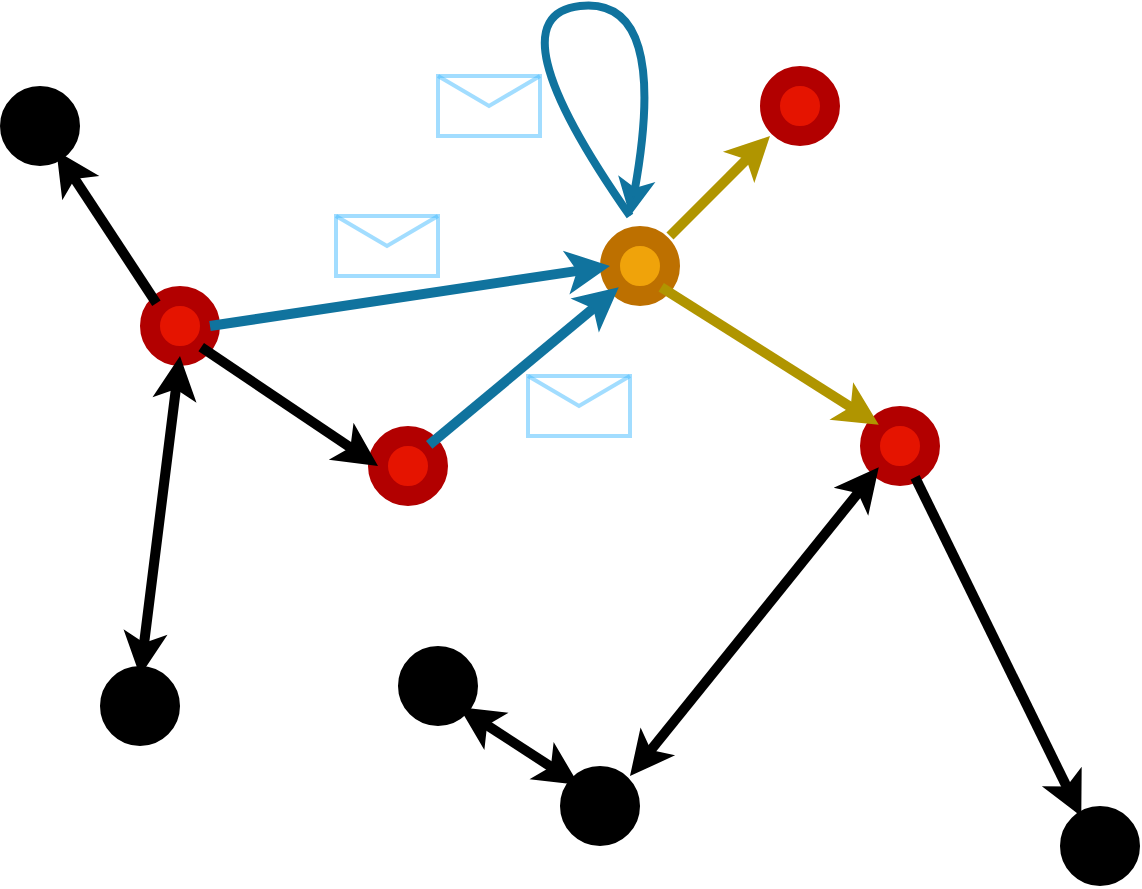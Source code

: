 <mxfile version="20.6.0" type="device"><diagram id="u-oROs69Hczpvy2Qj7X_" name="Page-1"><mxGraphModel dx="1318" dy="696" grid="1" gridSize="10" guides="1" tooltips="1" connect="1" arrows="1" fold="1" page="1" pageScale="1" pageWidth="827" pageHeight="1169" math="0" shadow="0"><root><mxCell id="0"/><mxCell id="1" parent="0"/><mxCell id="4qCV5c_reg5stoiTGV4f-1" value="" style="ellipse;whiteSpace=wrap;html=1;fillColor=#e51400;strokeWidth=10;fontColor=#ffffff;strokeColor=#B20000;" vertex="1" parent="1"><mxGeometry x="270" y="190" width="30" height="30" as="geometry"/></mxCell><mxCell id="4qCV5c_reg5stoiTGV4f-16" value="" style="ellipse;whiteSpace=wrap;html=1;fillColor=#f0a30a;strokeWidth=10;fontColor=#000000;strokeColor=#BD7000;" vertex="1" parent="1"><mxGeometry x="500" y="160" width="30" height="30" as="geometry"/></mxCell><mxCell id="4qCV5c_reg5stoiTGV4f-17" value="" style="ellipse;whiteSpace=wrap;html=1;fillColor=#e51400;strokeWidth=10;fontColor=#ffffff;strokeColor=#B20000;" vertex="1" parent="1"><mxGeometry x="384" y="260" width="30" height="30" as="geometry"/></mxCell><mxCell id="4qCV5c_reg5stoiTGV4f-18" value="" style="ellipse;whiteSpace=wrap;html=1;fillColor=#000000;strokeWidth=10;" vertex="1" parent="1"><mxGeometry x="250" y="380" width="30" height="30" as="geometry"/></mxCell><mxCell id="4qCV5c_reg5stoiTGV4f-19" value="" style="ellipse;whiteSpace=wrap;html=1;fillColor=#e51400;strokeWidth=10;fontColor=#ffffff;strokeColor=#B20000;" vertex="1" parent="1"><mxGeometry x="630" y="250" width="30" height="30" as="geometry"/></mxCell><mxCell id="4qCV5c_reg5stoiTGV4f-20" value="" style="ellipse;whiteSpace=wrap;html=1;fillColor=#000000;strokeWidth=10;" vertex="1" parent="1"><mxGeometry x="730" y="450" width="30" height="30" as="geometry"/></mxCell><mxCell id="4qCV5c_reg5stoiTGV4f-21" value="" style="ellipse;whiteSpace=wrap;html=1;fillColor=#000000;strokeWidth=10;" vertex="1" parent="1"><mxGeometry x="480" y="430" width="30" height="30" as="geometry"/></mxCell><mxCell id="4qCV5c_reg5stoiTGV4f-22" value="" style="ellipse;whiteSpace=wrap;html=1;fillColor=#000000;strokeWidth=10;" vertex="1" parent="1"><mxGeometry x="399" y="370" width="30" height="30" as="geometry"/></mxCell><mxCell id="4qCV5c_reg5stoiTGV4f-27" value="" style="endArrow=classic;html=1;rounded=0;strokeWidth=5;fillColor=#b1ddf0;entryX=0;entryY=1;entryDx=0;entryDy=0;exitX=1;exitY=0;exitDx=0;exitDy=0;strokeColor=#10739e;" edge="1" parent="1" source="4qCV5c_reg5stoiTGV4f-17" target="4qCV5c_reg5stoiTGV4f-16"><mxGeometry width="50" height="50" relative="1" as="geometry"><mxPoint x="420" y="260" as="sourcePoint"/><mxPoint x="460" y="210" as="targetPoint"/></mxGeometry></mxCell><mxCell id="4qCV5c_reg5stoiTGV4f-28" value="" style="endArrow=classic;startArrow=classic;html=1;rounded=0;strokeWidth=5;fillColor=#CCCCCC;exitX=0.5;exitY=0;exitDx=0;exitDy=0;entryX=0.5;entryY=1;entryDx=0;entryDy=0;" edge="1" parent="1" source="4qCV5c_reg5stoiTGV4f-18" target="4qCV5c_reg5stoiTGV4f-1"><mxGeometry width="50" height="50" relative="1" as="geometry"><mxPoint x="230" y="270" as="sourcePoint"/><mxPoint x="280" y="220" as="targetPoint"/></mxGeometry></mxCell><mxCell id="4qCV5c_reg5stoiTGV4f-29" value="" style="endArrow=classic;html=1;rounded=0;strokeWidth=5;fillColor=#b1ddf0;entryX=0;entryY=0.5;entryDx=0;entryDy=0;exitX=1;exitY=0.5;exitDx=0;exitDy=0;strokeColor=#10739e;" edge="1" parent="1" source="4qCV5c_reg5stoiTGV4f-1" target="4qCV5c_reg5stoiTGV4f-16"><mxGeometry width="50" height="50" relative="1" as="geometry"><mxPoint x="300" y="190" as="sourcePoint"/><mxPoint x="350" y="140" as="targetPoint"/></mxGeometry></mxCell><mxCell id="4qCV5c_reg5stoiTGV4f-31" value="" style="endArrow=classic;startArrow=classic;html=1;rounded=0;strokeWidth=5;fillColor=#CCCCCC;exitX=1;exitY=1;exitDx=0;exitDy=0;entryX=0;entryY=0;entryDx=0;entryDy=0;" edge="1" parent="1" source="4qCV5c_reg5stoiTGV4f-22" target="4qCV5c_reg5stoiTGV4f-21"><mxGeometry width="50" height="50" relative="1" as="geometry"><mxPoint x="440" y="460" as="sourcePoint"/><mxPoint x="480" y="445" as="targetPoint"/></mxGeometry></mxCell><mxCell id="4qCV5c_reg5stoiTGV4f-37" value="" style="endArrow=classic;html=1;rounded=0;strokeWidth=5;fillColor=#e3c800;strokeColor=#B09500;" edge="1" parent="1"><mxGeometry width="50" height="50" relative="1" as="geometry"><mxPoint x="530" y="160" as="sourcePoint"/><mxPoint x="580" y="110" as="targetPoint"/></mxGeometry></mxCell><mxCell id="4qCV5c_reg5stoiTGV4f-39" value="" style="endArrow=classic;html=1;rounded=0;strokeWidth=5;fillColor=#e3c800;entryX=0;entryY=0;entryDx=0;entryDy=0;exitX=1;exitY=1;exitDx=0;exitDy=0;strokeColor=#B09500;" edge="1" parent="1" source="4qCV5c_reg5stoiTGV4f-16" target="4qCV5c_reg5stoiTGV4f-19"><mxGeometry width="50" height="50" relative="1" as="geometry"><mxPoint x="540" y="170" as="sourcePoint"/><mxPoint x="590" y="120" as="targetPoint"/></mxGeometry></mxCell><mxCell id="4qCV5c_reg5stoiTGV4f-44" value="" style="endArrow=classic;startArrow=classic;html=1;rounded=0;strokeWidth=5;fillColor=#CCCCCC;entryX=0;entryY=1;entryDx=0;entryDy=0;" edge="1" parent="1" target="4qCV5c_reg5stoiTGV4f-19"><mxGeometry width="50" height="50" relative="1" as="geometry"><mxPoint x="510" y="430" as="sourcePoint"/><mxPoint x="630" y="280" as="targetPoint"/></mxGeometry></mxCell><mxCell id="4qCV5c_reg5stoiTGV4f-45" value="" style="endArrow=classic;html=1;rounded=0;strokeWidth=5;fillColor=#CCCCCC;entryX=0.188;entryY=0.007;entryDx=0;entryDy=0;exitX=0.751;exitY=1.02;exitDx=0;exitDy=0;exitPerimeter=0;entryPerimeter=0;" edge="1" parent="1" source="4qCV5c_reg5stoiTGV4f-19" target="4qCV5c_reg5stoiTGV4f-20"><mxGeometry width="50" height="50" relative="1" as="geometry"><mxPoint x="660" y="330" as="sourcePoint"/><mxPoint x="710" y="230" as="targetPoint"/></mxGeometry></mxCell><mxCell id="4qCV5c_reg5stoiTGV4f-49" value="" style="ellipse;whiteSpace=wrap;html=1;fillColor=#e51400;strokeWidth=10;fontColor=#ffffff;strokeColor=#B20000;" vertex="1" parent="1"><mxGeometry x="580" y="80" width="30" height="30" as="geometry"/></mxCell><mxCell id="4qCV5c_reg5stoiTGV4f-50" value="" style="ellipse;whiteSpace=wrap;html=1;fillColor=#000000;strokeWidth=10;" vertex="1" parent="1"><mxGeometry x="200" y="90" width="30" height="30" as="geometry"/></mxCell><mxCell id="4qCV5c_reg5stoiTGV4f-51" value="" style="endArrow=classic;html=1;rounded=0;strokeWidth=5;fillColor=#CCCCCC;exitX=0.107;exitY=0.119;exitDx=0;exitDy=0;exitPerimeter=0;" edge="1" parent="1" source="4qCV5c_reg5stoiTGV4f-1" target="4qCV5c_reg5stoiTGV4f-50"><mxGeometry width="50" height="50" relative="1" as="geometry"><mxPoint x="270" y="190" as="sourcePoint"/><mxPoint x="320" y="140" as="targetPoint"/></mxGeometry></mxCell><mxCell id="4qCV5c_reg5stoiTGV4f-52" value="" style="endArrow=classic;html=1;rounded=0;strokeWidth=5;fillColor=#CCCCCC;entryX=0;entryY=0.5;entryDx=0;entryDy=0;exitX=1;exitY=1;exitDx=0;exitDy=0;" edge="1" parent="1" source="4qCV5c_reg5stoiTGV4f-1" target="4qCV5c_reg5stoiTGV4f-17"><mxGeometry width="50" height="50" relative="1" as="geometry"><mxPoint x="180" y="350" as="sourcePoint"/><mxPoint x="230" y="300" as="targetPoint"/></mxGeometry></mxCell><mxCell id="4qCV5c_reg5stoiTGV4f-74" value="" style="shape=message;html=1;html=1;outlineConnect=0;labelPosition=center;verticalLabelPosition=bottom;align=center;verticalAlign=top;strokeColor=#47BCFF;strokeWidth=2;fillColor=#FFFFFF;opacity=50;" vertex="1" parent="1"><mxGeometry x="363" y="150" width="51" height="30" as="geometry"/></mxCell><mxCell id="4qCV5c_reg5stoiTGV4f-75" value="" style="shape=message;html=1;html=1;outlineConnect=0;labelPosition=center;verticalLabelPosition=bottom;align=center;verticalAlign=top;strokeColor=#47BCFF;strokeWidth=2;fillColor=#FFFFFF;opacity=50;" vertex="1" parent="1"><mxGeometry x="459" y="230" width="51" height="30" as="geometry"/></mxCell><mxCell id="4qCV5c_reg5stoiTGV4f-77" value="" style="curved=1;endArrow=classic;html=1;rounded=0;strokeWidth=4;fillColor=#b1ddf0;strokeColor=#10739e;" edge="1" parent="1"><mxGeometry width="50" height="50" relative="1" as="geometry"><mxPoint x="510" y="150" as="sourcePoint"/><mxPoint x="510" y="150" as="targetPoint"/><Array as="points"><mxPoint x="440" y="50"/><mxPoint x="530" y="40"/></Array></mxGeometry></mxCell><mxCell id="4qCV5c_reg5stoiTGV4f-78" value="" style="shape=message;html=1;html=1;outlineConnect=0;labelPosition=center;verticalLabelPosition=bottom;align=center;verticalAlign=top;strokeColor=#47BCFF;strokeWidth=2;fillColor=#FFFFFF;opacity=50;" vertex="1" parent="1"><mxGeometry x="414" y="80" width="51" height="30" as="geometry"/></mxCell></root></mxGraphModel></diagram></mxfile>